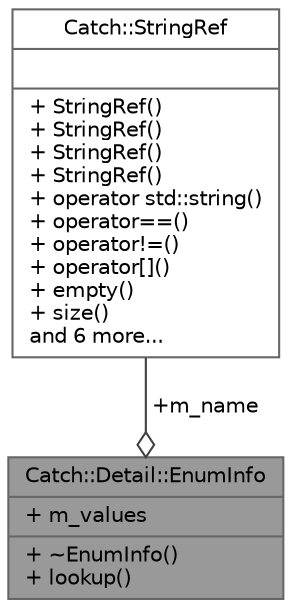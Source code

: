 digraph "Catch::Detail::EnumInfo"
{
 // LATEX_PDF_SIZE
  bgcolor="transparent";
  edge [fontname=Helvetica,fontsize=10,labelfontname=Helvetica,labelfontsize=10];
  node [fontname=Helvetica,fontsize=10,shape=box,height=0.2,width=0.4];
  Node1 [shape=record,label="{Catch::Detail::EnumInfo\n|+ m_values\l|+ ~EnumInfo()\l+ lookup()\l}",height=0.2,width=0.4,color="gray40", fillcolor="grey60", style="filled", fontcolor="black",tooltip=" "];
  Node2 -> Node1 [color="grey25",style="solid",label=" +m_name" ,arrowhead="odiamond"];
  Node2 [shape=record,label="{Catch::StringRef\n||+ StringRef()\l+ StringRef()\l+ StringRef()\l+ StringRef()\l+ operator std::string()\l+ operator==()\l+ operator!=()\l+ operator[]()\l+ empty()\l+ size()\land 6 more...\l}",height=0.2,width=0.4,color="gray40", fillcolor="white", style="filled",URL="$class_catch_1_1_string_ref.html",tooltip="A non-owning string class (similar to the forthcoming std::string_view) Note that,..."];
}
